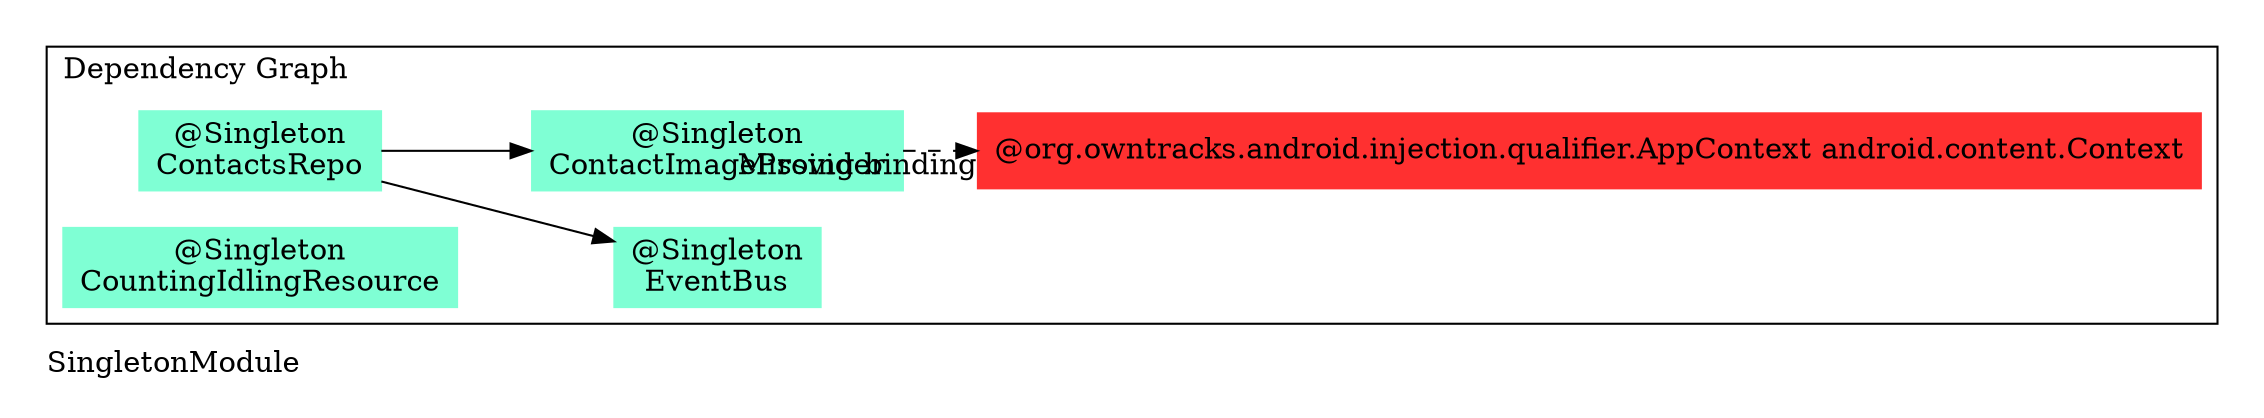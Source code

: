 digraph "org.owntracks.android.injection.modules.SingletonModule" {
  graph [rankdir="LR", labeljust="l", label="SingletonModule", pad="0.2", compound="true"]
  node [shape="rectangle", style="filled", color="turquoise"]
  subgraph "cluster_Entry Points" {
    graph [labeljust="l", label="Entry Points"]
    node [shape="component", penwidth="2"]
  }
  subgraph "cluster_Dependency Graph" {
    graph [labeljust="l", label="Dependency Graph"]
    "8e0e3cf1-eafa-4b53-8dc1-38ffe08e6e3f" [label="@Singleton\nEventBus", color="aquamarine"]
    "72b9aae0-0231-407e-93be-b8cf0dcb21ed" [label="@Singleton\nContactsRepo", color="aquamarine"]
    "9df40acf-b656-4ec8-a147-1250fb51984c" [label="@Singleton\nContactImageProvider", color="aquamarine"]
    "dcc66ec6-337d-40d8-a9de-c82c89631937" [label="@org.owntracks.android.injection.qualifier.AppContext android.content.Context", color="firebrick1"]
    "1881e4b4-85b7-436a-ae6b-6004b656dc18" [label="@Singleton\nCountingIdlingResource", color="aquamarine"]
  }
  subgraph "cluster_Subcomponents" {
    graph [labeljust="l", shape="folder", label="Subcomponents"]
  }
  "72b9aae0-0231-407e-93be-b8cf0dcb21ed" -> "8e0e3cf1-eafa-4b53-8dc1-38ffe08e6e3f"
  "72b9aae0-0231-407e-93be-b8cf0dcb21ed" -> "9df40acf-b656-4ec8-a147-1250fb51984c"
  "9df40acf-b656-4ec8-a147-1250fb51984c" -> "dcc66ec6-337d-40d8-a9de-c82c89631937" [style="dashed", arrowType="empty", headlabel="Missing binding"]
}
